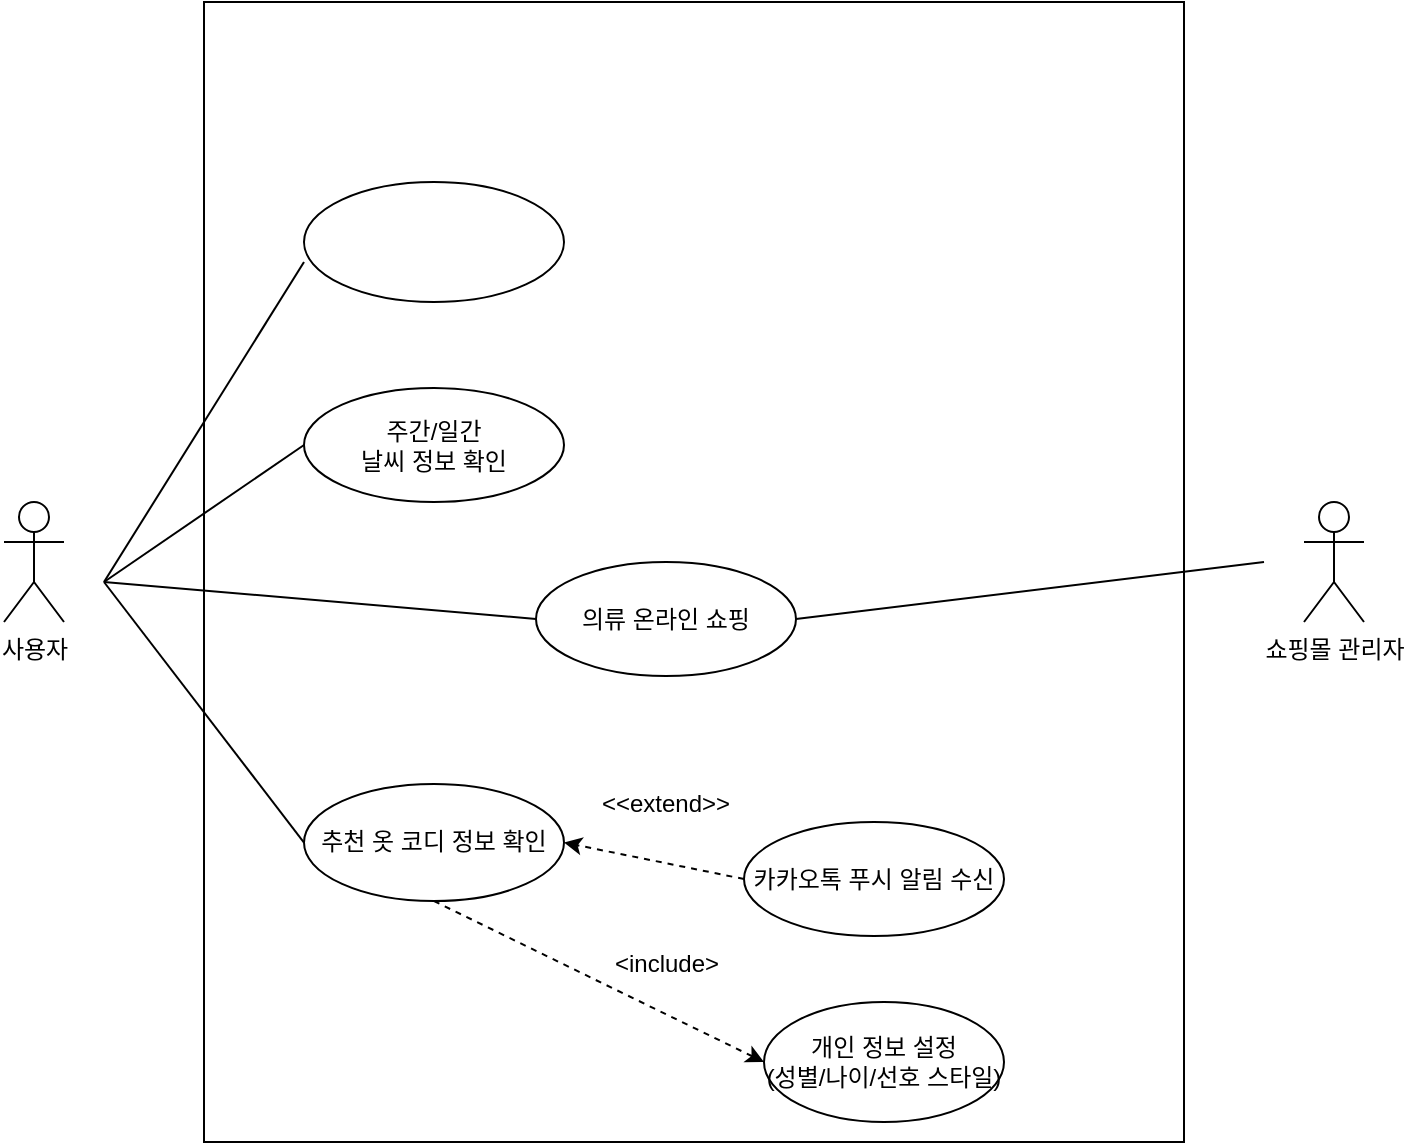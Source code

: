 <mxfile version="13.0.1" type="github"><diagram id="BWhkU9srI1xOhRTIJn9W" name="Page-1"><mxGraphModel dx="581" dy="445" grid="1" gridSize="10" guides="1" tooltips="1" connect="1" arrows="1" fold="1" page="1" pageScale="1" pageWidth="827" pageHeight="1169" math="0" shadow="0"><root><mxCell id="0"/><mxCell id="1" parent="0"/><mxCell id="p1u-dJXpqbsuD1TTKyAn-28" value="" style="whiteSpace=wrap;html=1;" vertex="1" parent="1"><mxGeometry x="130" y="130" width="490" height="570" as="geometry"/></mxCell><mxCell id="p1u-dJXpqbsuD1TTKyAn-20" style="rounded=0;orthogonalLoop=1;jettySize=auto;html=1;entryX=0;entryY=0.5;entryDx=0;entryDy=0;endArrow=none;endFill=0;" edge="1" parent="1" target="t3MX_UrXBGOTOU08i3uL-7"><mxGeometry relative="1" as="geometry"><mxPoint x="170" y="540" as="targetPoint"/><mxPoint x="80" y="420" as="sourcePoint"/></mxGeometry></mxCell><mxCell id="p1u-dJXpqbsuD1TTKyAn-21" style="edgeStyle=none;rounded=0;orthogonalLoop=1;jettySize=auto;html=1;entryX=0;entryY=0.5;entryDx=0;entryDy=0;endArrow=none;endFill=0;" edge="1" parent="1" target="t3MX_UrXBGOTOU08i3uL-6"><mxGeometry relative="1" as="geometry"><mxPoint x="170" y="360" as="targetPoint"/><mxPoint x="80" y="420" as="sourcePoint"/></mxGeometry></mxCell><mxCell id="p1u-dJXpqbsuD1TTKyAn-22" style="edgeStyle=none;rounded=0;orthogonalLoop=1;jettySize=auto;html=1;endArrow=none;endFill=0;" edge="1" parent="1"><mxGeometry relative="1" as="geometry"><mxPoint x="180" y="260" as="targetPoint"/><mxPoint x="80" y="420" as="sourcePoint"/></mxGeometry></mxCell><mxCell id="p1u-dJXpqbsuD1TTKyAn-27" style="edgeStyle=none;rounded=0;orthogonalLoop=1;jettySize=auto;html=1;entryX=0;entryY=0.5;entryDx=0;entryDy=0;endArrow=none;endFill=0;" edge="1" parent="1" target="p1u-dJXpqbsuD1TTKyAn-26"><mxGeometry relative="1" as="geometry"><mxPoint x="80" y="420" as="sourcePoint"/></mxGeometry></mxCell><mxCell id="t3MX_UrXBGOTOU08i3uL-5" value="사용자" style="shape=umlActor;verticalLabelPosition=bottom;labelBackgroundColor=#ffffff;verticalAlign=top;html=1;outlineConnect=0;" parent="1" vertex="1"><mxGeometry x="30" y="380" width="30" height="60" as="geometry"/></mxCell><mxCell id="t3MX_UrXBGOTOU08i3uL-6" value="주간/일간&lt;br&gt;날씨 정보 확인" style="ellipse;whiteSpace=wrap;html=1;" parent="1" vertex="1"><mxGeometry x="180" y="323" width="130" height="57" as="geometry"/></mxCell><mxCell id="p1u-dJXpqbsuD1TTKyAn-18" style="rounded=0;orthogonalLoop=1;jettySize=auto;html=1;exitX=0.5;exitY=1;exitDx=0;exitDy=0;entryX=0;entryY=0.5;entryDx=0;entryDy=0;dashed=1;" edge="1" parent="1" source="t3MX_UrXBGOTOU08i3uL-7" target="p1u-dJXpqbsuD1TTKyAn-6"><mxGeometry relative="1" as="geometry"/></mxCell><mxCell id="t3MX_UrXBGOTOU08i3uL-7" value="추천 옷 코디 정보 확인" style="ellipse;whiteSpace=wrap;html=1;" parent="1" vertex="1"><mxGeometry x="180" y="521" width="130" height="58.543" as="geometry"/></mxCell><mxCell id="t3MX_UrXBGOTOU08i3uL-8" value="" style="ellipse;whiteSpace=wrap;html=1;" parent="1" vertex="1"><mxGeometry x="180" y="220" width="130" height="60" as="geometry"/></mxCell><mxCell id="p1u-dJXpqbsuD1TTKyAn-6" value="개인 정보 설정&lt;br&gt;(성별/나이/선호 스타일)" style="ellipse;whiteSpace=wrap;html=1;" vertex="1" parent="1"><mxGeometry x="410" y="630" width="120" height="60" as="geometry"/></mxCell><mxCell id="p1u-dJXpqbsuD1TTKyAn-11" value="&amp;lt;include&amp;gt;" style="text;html=1;strokeColor=none;fillColor=none;align=center;verticalAlign=middle;whiteSpace=wrap;rounded=0;" vertex="1" parent="1"><mxGeometry x="334.5" y="599" width="53" height="24" as="geometry"/></mxCell><mxCell id="p1u-dJXpqbsuD1TTKyAn-25" value="&lt;br&gt;" style="text;html=1;align=center;verticalAlign=middle;resizable=0;points=[];autosize=1;" vertex="1" parent="p1u-dJXpqbsuD1TTKyAn-11"><mxGeometry x="23" y="4" width="20" height="20" as="geometry"/></mxCell><mxCell id="p1u-dJXpqbsuD1TTKyAn-13" style="rounded=0;orthogonalLoop=1;jettySize=auto;html=1;exitX=0;exitY=0.5;exitDx=0;exitDy=0;entryX=1;entryY=0.5;entryDx=0;entryDy=0;dashed=1;" edge="1" parent="1" source="p1u-dJXpqbsuD1TTKyAn-12" target="t3MX_UrXBGOTOU08i3uL-7"><mxGeometry relative="1" as="geometry"/></mxCell><mxCell id="p1u-dJXpqbsuD1TTKyAn-12" value="카카오톡 푸시 알림 수신" style="ellipse;whiteSpace=wrap;html=1;" vertex="1" parent="1"><mxGeometry x="400" y="540" width="130" height="57" as="geometry"/></mxCell><mxCell id="p1u-dJXpqbsuD1TTKyAn-14" value="&amp;lt;&amp;lt;extend&amp;gt;&amp;gt;" style="text;html=1;strokeColor=none;fillColor=none;align=center;verticalAlign=middle;whiteSpace=wrap;rounded=0;" vertex="1" parent="1"><mxGeometry x="341" y="521" width="40" height="20" as="geometry"/></mxCell><mxCell id="p1u-dJXpqbsuD1TTKyAn-45" style="edgeStyle=none;rounded=0;orthogonalLoop=1;jettySize=auto;html=1;exitX=1;exitY=0.5;exitDx=0;exitDy=0;endArrow=none;endFill=0;" edge="1" parent="1" source="p1u-dJXpqbsuD1TTKyAn-26"><mxGeometry relative="1" as="geometry"><mxPoint x="660" y="410" as="targetPoint"/></mxGeometry></mxCell><mxCell id="p1u-dJXpqbsuD1TTKyAn-26" value="의류 온라인 쇼핑" style="ellipse;whiteSpace=wrap;html=1;" vertex="1" parent="1"><mxGeometry x="296" y="410" width="130" height="57" as="geometry"/></mxCell><mxCell id="p1u-dJXpqbsuD1TTKyAn-29" value="쇼핑몰 관리자" style="shape=umlActor;verticalLabelPosition=bottom;labelBackgroundColor=#ffffff;verticalAlign=top;html=1;outlineConnect=0;" vertex="1" parent="1"><mxGeometry x="680" y="380" width="30" height="60" as="geometry"/></mxCell></root></mxGraphModel></diagram></mxfile>